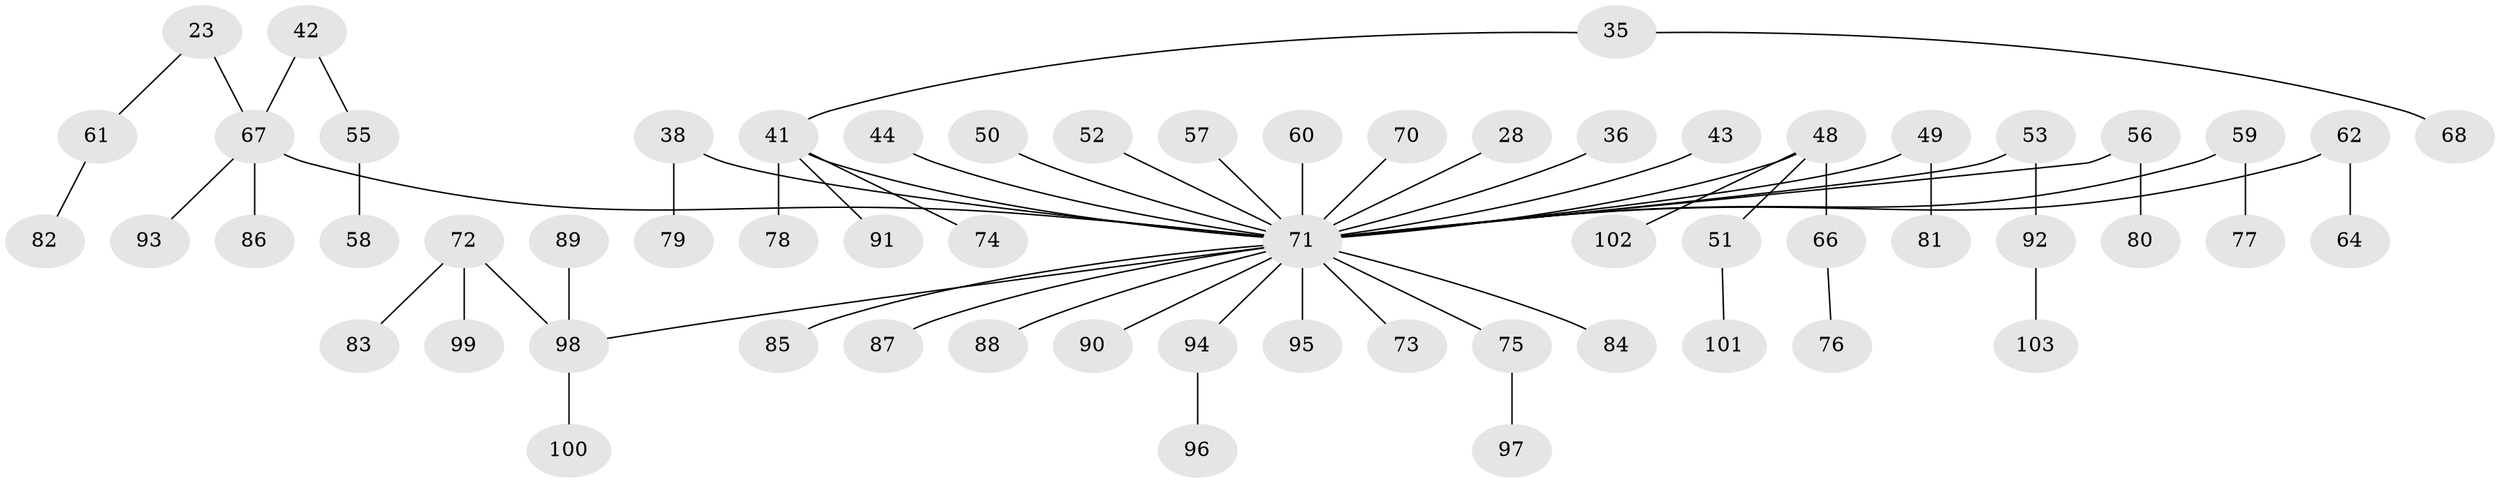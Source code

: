 // original degree distribution, {2: 0.32038834951456313, 6: 0.019417475728155338, 4: 0.05825242718446602, 3: 0.08737864077669903, 5: 0.038834951456310676, 7: 0.009708737864077669, 1: 0.46601941747572817}
// Generated by graph-tools (version 1.1) at 2025/56/03/04/25 21:56:09]
// undirected, 61 vertices, 60 edges
graph export_dot {
graph [start="1"]
  node [color=gray90,style=filled];
  23;
  28;
  35;
  36;
  38;
  41 [super="+25"];
  42;
  43;
  44;
  48 [super="+37"];
  49;
  50;
  51;
  52;
  53;
  55;
  56;
  57;
  58;
  59;
  60;
  61;
  62;
  64;
  66;
  67 [super="+18"];
  68;
  70;
  71 [super="+8+17+39+19+30+31+69+40+33+54+24+27+34+45+46+47"];
  72;
  73;
  74;
  75;
  76;
  77;
  78;
  79;
  80;
  81;
  82;
  83;
  84;
  85;
  86;
  87;
  88;
  89;
  90;
  91;
  92;
  93;
  94;
  95;
  96;
  97;
  98 [super="+65"];
  99;
  100;
  101;
  102;
  103;
  23 -- 61;
  23 -- 67;
  28 -- 71;
  35 -- 68;
  35 -- 41;
  36 -- 71;
  38 -- 79;
  38 -- 71;
  41 -- 74;
  41 -- 91;
  41 -- 78;
  41 -- 71;
  42 -- 55;
  42 -- 67;
  43 -- 71;
  44 -- 71;
  48 -- 66;
  48 -- 51;
  48 -- 102;
  48 -- 71;
  49 -- 81;
  49 -- 71;
  50 -- 71;
  51 -- 101;
  52 -- 71;
  53 -- 92;
  53 -- 71;
  55 -- 58;
  56 -- 80;
  56 -- 71;
  57 -- 71;
  59 -- 77;
  59 -- 71;
  60 -- 71;
  61 -- 82;
  62 -- 64;
  62 -- 71;
  66 -- 76;
  67 -- 86;
  67 -- 93;
  67 -- 71;
  70 -- 71;
  71 -- 85;
  71 -- 87;
  71 -- 98;
  71 -- 73;
  71 -- 88;
  71 -- 84;
  71 -- 94;
  71 -- 95;
  71 -- 75;
  71 -- 90;
  72 -- 83;
  72 -- 99;
  72 -- 98;
  75 -- 97;
  89 -- 98;
  92 -- 103;
  94 -- 96;
  98 -- 100;
}
